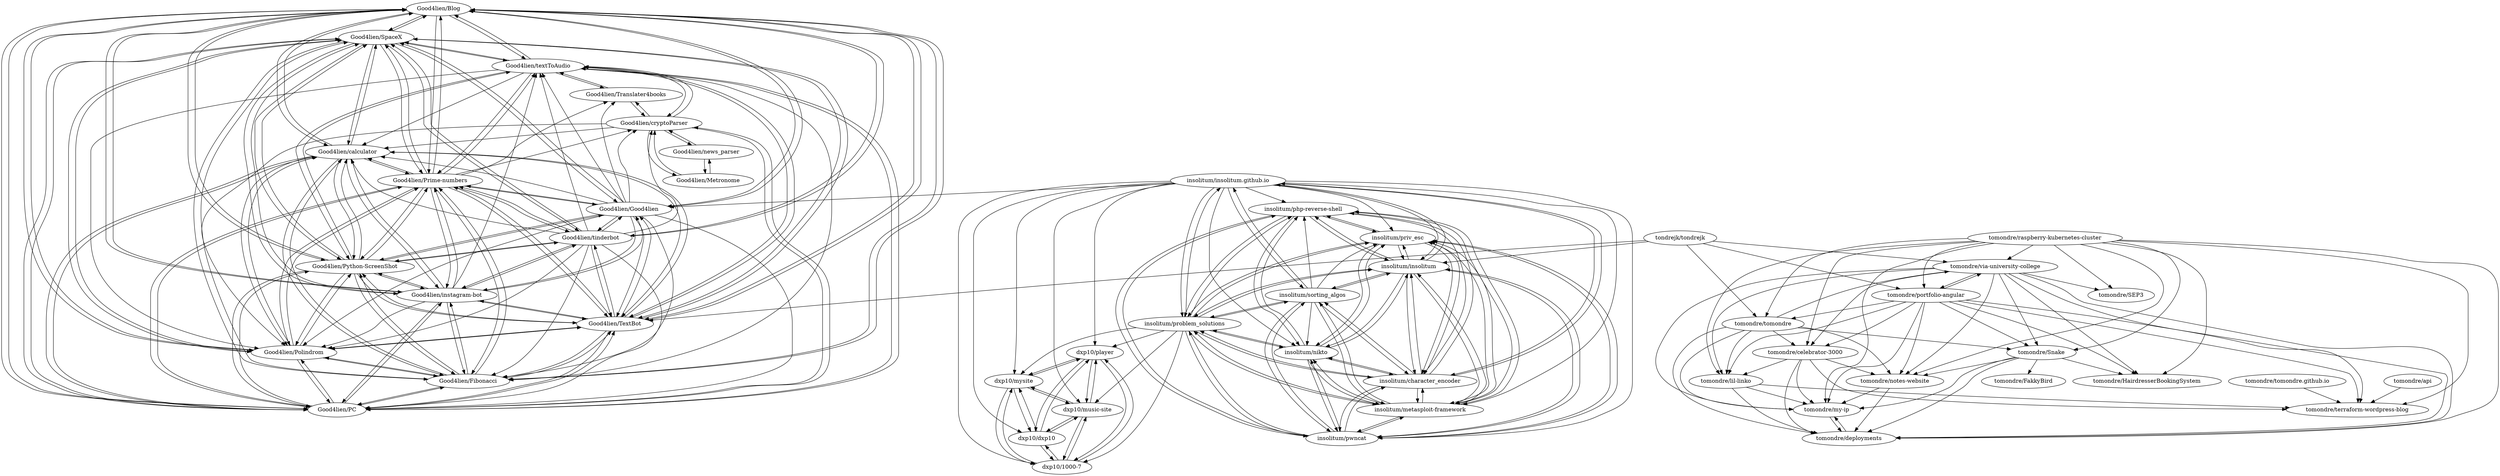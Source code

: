 digraph G {
"Good4lien/Blog" -> "Good4lien/SpaceX"
"Good4lien/Blog" -> "Good4lien/calculator"
"Good4lien/Blog" -> "Good4lien/PC"
"Good4lien/Blog" -> "Good4lien/Fibonacci"
"Good4lien/Blog" -> "Good4lien/Polindrom"
"Good4lien/Blog" -> "Good4lien/TextBot"
"Good4lien/Blog" -> "Good4lien/instagram-bot"
"Good4lien/Blog" -> "Good4lien/Python-ScreenShot"
"Good4lien/Blog" -> "Good4lien/Prime-numbers"
"Good4lien/Blog" -> "Good4lien/tinderbot"
"Good4lien/Blog" -> "Good4lien/Good4lien"
"Good4lien/Blog" -> "Good4lien/textToAudio"
"insolitum/php-reverse-shell" -> "insolitum/priv_esc"
"insolitum/php-reverse-shell" -> "insolitum/nikto"
"insolitum/php-reverse-shell" -> "insolitum/pwncat"
"insolitum/php-reverse-shell" -> "insolitum/metasploit-framework"
"insolitum/php-reverse-shell" -> "insolitum/character_encoder"
"insolitum/php-reverse-shell" -> "insolitum/problem_solutions"
"insolitum/php-reverse-shell" -> "insolitum/insolitum"
"insolitum/priv_esc" -> "insolitum/nikto"
"insolitum/priv_esc" -> "insolitum/php-reverse-shell"
"insolitum/priv_esc" -> "insolitum/pwncat"
"insolitum/priv_esc" -> "insolitum/metasploit-framework"
"insolitum/priv_esc" -> "insolitum/character_encoder"
"insolitum/priv_esc" -> "insolitum/problem_solutions"
"insolitum/priv_esc" -> "insolitum/insolitum"
"insolitum/metasploit-framework" -> "insolitum/php-reverse-shell"
"insolitum/metasploit-framework" -> "insolitum/nikto"
"insolitum/metasploit-framework" -> "insolitum/priv_esc"
"insolitum/metasploit-framework" -> "insolitum/pwncat"
"insolitum/metasploit-framework" -> "insolitum/character_encoder"
"insolitum/metasploit-framework" -> "insolitum/problem_solutions"
"insolitum/metasploit-framework" -> "insolitum/insolitum"
"insolitum/metasploit-framework" -> "insolitum/sorting_algos"
"insolitum/nikto" -> "insolitum/priv_esc"
"insolitum/nikto" -> "insolitum/pwncat"
"insolitum/nikto" -> "insolitum/php-reverse-shell"
"insolitum/nikto" -> "insolitum/metasploit-framework"
"insolitum/nikto" -> "insolitum/character_encoder"
"insolitum/nikto" -> "insolitum/insolitum"
"insolitum/nikto" -> "insolitum/problem_solutions"
"insolitum/pwncat" -> "insolitum/nikto"
"insolitum/pwncat" -> "insolitum/priv_esc"
"insolitum/pwncat" -> "insolitum/php-reverse-shell"
"insolitum/pwncat" -> "insolitum/metasploit-framework"
"insolitum/pwncat" -> "insolitum/character_encoder"
"insolitum/pwncat" -> "insolitum/insolitum"
"insolitum/pwncat" -> "insolitum/problem_solutions"
"insolitum/pwncat" -> "insolitum/sorting_algos"
"tomondre/Snake" -> "tomondre/my-ip"
"tomondre/Snake" -> "tomondre/HairdresserBookingSystem"
"tomondre/Snake" -> "tomondre/FakkyBird"
"tomondre/Snake" -> "tomondre/deployments"
"tomondre/Snake" -> "tomondre/notes-website"
"insolitum/character_encoder" -> "insolitum/pwncat"
"insolitum/character_encoder" -> "insolitum/nikto"
"insolitum/character_encoder" -> "insolitum/priv_esc"
"insolitum/character_encoder" -> "insolitum/php-reverse-shell"
"insolitum/character_encoder" -> "insolitum/metasploit-framework"
"insolitum/character_encoder" -> "insolitum/insolitum"
"insolitum/character_encoder" -> "insolitum/sorting_algos"
"insolitum/character_encoder" -> "insolitum/problem_solutions"
"insolitum/character_encoder" -> "insolitum/insolitum.github.io"
"insolitum/sorting_algos" -> "insolitum/character_encoder"
"insolitum/sorting_algos" -> "insolitum/problem_solutions"
"insolitum/sorting_algos" -> "insolitum/pwncat"
"insolitum/sorting_algos" -> "insolitum/insolitum"
"insolitum/sorting_algos" -> "insolitum/php-reverse-shell"
"insolitum/sorting_algos" -> "insolitum/priv_esc"
"insolitum/sorting_algos" -> "insolitum/nikto"
"insolitum/sorting_algos" -> "insolitum/metasploit-framework"
"insolitum/sorting_algos" -> "insolitum/insolitum.github.io"
"Good4lien/tinderbot" -> "Good4lien/instagram-bot"
"Good4lien/tinderbot" -> "Good4lien/TextBot"
"Good4lien/tinderbot" -> "Good4lien/SpaceX"
"Good4lien/tinderbot" -> "Good4lien/Prime-numbers"
"Good4lien/tinderbot" -> "Good4lien/Polindrom"
"Good4lien/tinderbot" -> "Good4lien/Blog"
"Good4lien/tinderbot" -> "Good4lien/Python-ScreenShot"
"Good4lien/tinderbot" -> "Good4lien/PC"
"Good4lien/tinderbot" -> "Good4lien/calculator"
"Good4lien/tinderbot" -> "Good4lien/Good4lien"
"Good4lien/tinderbot" -> "Good4lien/Fibonacci"
"Good4lien/tinderbot" -> "Good4lien/textToAudio"
"Good4lien/tinderbot" -> "Good4lien/cryptoParser"
"Good4lien/instagram-bot" -> "Good4lien/TextBot"
"Good4lien/instagram-bot" -> "Good4lien/tinderbot"
"Good4lien/instagram-bot" -> "Good4lien/SpaceX"
"Good4lien/instagram-bot" -> "Good4lien/Blog"
"Good4lien/instagram-bot" -> "Good4lien/PC"
"Good4lien/instagram-bot" -> "Good4lien/Polindrom"
"Good4lien/instagram-bot" -> "Good4lien/Good4lien"
"Good4lien/instagram-bot" -> "Good4lien/calculator"
"Good4lien/instagram-bot" -> "Good4lien/Python-ScreenShot"
"Good4lien/instagram-bot" -> "Good4lien/Fibonacci"
"Good4lien/instagram-bot" -> "Good4lien/Prime-numbers"
"Good4lien/instagram-bot" -> "Good4lien/textToAudio"
"Good4lien/calculator" -> "Good4lien/PC"
"Good4lien/calculator" -> "Good4lien/Polindrom"
"Good4lien/calculator" -> "Good4lien/Fibonacci"
"Good4lien/calculator" -> "Good4lien/Python-ScreenShot"
"Good4lien/calculator" -> "Good4lien/SpaceX"
"Good4lien/calculator" -> "Good4lien/Prime-numbers"
"Good4lien/calculator" -> "Good4lien/Blog"
"Good4lien/calculator" -> "Good4lien/TextBot"
"Good4lien/calculator" -> "Good4lien/instagram-bot"
"Good4lien/PC" -> "Good4lien/calculator"
"Good4lien/PC" -> "Good4lien/Polindrom"
"Good4lien/PC" -> "Good4lien/Fibonacci"
"Good4lien/PC" -> "Good4lien/SpaceX"
"Good4lien/PC" -> "Good4lien/Python-ScreenShot"
"Good4lien/PC" -> "Good4lien/Prime-numbers"
"Good4lien/PC" -> "Good4lien/Blog"
"Good4lien/PC" -> "Good4lien/textToAudio"
"Good4lien/PC" -> "Good4lien/instagram-bot"
"Good4lien/PC" -> "Good4lien/TextBot"
"Good4lien/PC" -> "Good4lien/cryptoParser"
"tomondre/raspberry-kubernetes-cluster" -> "tomondre/lil-linko"
"tomondre/raspberry-kubernetes-cluster" -> "tomondre/via-university-college"
"tomondre/raspberry-kubernetes-cluster" -> "tomondre/celebrator-3000"
"tomondre/raspberry-kubernetes-cluster" -> "tomondre/terraform-wordpress-blog"
"tomondre/raspberry-kubernetes-cluster" -> "tomondre/HairdresserBookingSystem"
"tomondre/raspberry-kubernetes-cluster" -> "tomondre/deployments"
"tomondre/raspberry-kubernetes-cluster" -> "tomondre/my-ip"
"tomondre/raspberry-kubernetes-cluster" -> "tomondre/SEP3"
"tomondre/raspberry-kubernetes-cluster" -> "tomondre/portfolio-angular"
"tomondre/raspberry-kubernetes-cluster" -> "tomondre/notes-website"
"tomondre/raspberry-kubernetes-cluster" -> "tomondre/Snake"
"tomondre/raspberry-kubernetes-cluster" -> "tomondre/tomondre"
"tomondre/via-university-college" -> "tomondre/lil-linko"
"tomondre/via-university-college" -> "tomondre/my-ip"
"tomondre/via-university-college" -> "tomondre/terraform-wordpress-blog"
"tomondre/via-university-college" -> "tomondre/celebrator-3000"
"tomondre/via-university-college" -> "tomondre/deployments"
"tomondre/via-university-college" -> "tomondre/portfolio-angular"
"tomondre/via-university-college" -> "tomondre/notes-website"
"tomondre/via-university-college" -> "tomondre/HairdresserBookingSystem"
"tomondre/via-university-college" -> "tomondre/SEP3"
"tomondre/via-university-college" -> "tomondre/Snake"
"tomondre/tomondre.github.io" -> "tomondre/terraform-wordpress-blog"
"insolitum/insolitum.github.io" -> "insolitum/character_encoder"
"insolitum/insolitum.github.io" -> "insolitum/sorting_algos"
"insolitum/insolitum.github.io" -> "insolitum/problem_solutions"
"insolitum/insolitum.github.io" -> "insolitum/insolitum"
"insolitum/insolitum.github.io" -> "insolitum/pwncat"
"insolitum/insolitum.github.io" -> "insolitum/nikto"
"insolitum/insolitum.github.io" -> "insolitum/priv_esc"
"insolitum/insolitum.github.io" -> "insolitum/metasploit-framework"
"insolitum/insolitum.github.io" -> "insolitum/php-reverse-shell"
"insolitum/insolitum.github.io" -> "dxp10/mysite"
"insolitum/insolitum.github.io" -> "dxp10/music-site"
"insolitum/insolitum.github.io" -> "dxp10/1000-7"
"insolitum/insolitum.github.io" -> "dxp10/player"
"insolitum/insolitum.github.io" -> "dxp10/dxp10"
"insolitum/insolitum.github.io" -> "Good4lien/Good4lien"
"tomondre/tomondre" -> "tomondre/notes-website"
"tomondre/tomondre" -> "tomondre/celebrator-3000"
"tomondre/tomondre" -> "tomondre/deployments"
"tomondre/tomondre" -> "tomondre/my-ip"
"tomondre/tomondre" -> "tomondre/lil-linko"
"tomondre/tomondre" -> "tomondre/Snake"
"tomondre/tomondre" -> "tomondre/via-university-college"
"insolitum/insolitum" -> "insolitum/character_encoder"
"insolitum/insolitum" -> "insolitum/pwncat"
"insolitum/insolitum" -> "insolitum/nikto"
"insolitum/insolitum" -> "insolitum/priv_esc"
"insolitum/insolitum" -> "insolitum/php-reverse-shell"
"insolitum/insolitum" -> "insolitum/problem_solutions"
"insolitum/insolitum" -> "insolitum/metasploit-framework"
"insolitum/insolitum" -> "insolitum/sorting_algos"
"insolitum/insolitum" -> "insolitum/insolitum.github.io"
"insolitum/problem_solutions" -> "insolitum/character_encoder"
"insolitum/problem_solutions" -> "insolitum/pwncat"
"insolitum/problem_solutions" -> "insolitum/sorting_algos"
"insolitum/problem_solutions" -> "insolitum/nikto"
"insolitum/problem_solutions" -> "insolitum/php-reverse-shell"
"insolitum/problem_solutions" -> "insolitum/priv_esc"
"insolitum/problem_solutions" -> "insolitum/metasploit-framework"
"insolitum/problem_solutions" -> "insolitum/insolitum"
"insolitum/problem_solutions" -> "insolitum/insolitum.github.io"
"insolitum/problem_solutions" -> "dxp10/mysite"
"insolitum/problem_solutions" -> "dxp10/music-site"
"insolitum/problem_solutions" -> "dxp10/1000-7"
"insolitum/problem_solutions" -> "dxp10/player"
"tondrejk/tondrejk" -> "tomondre/tomondre"
"tondrejk/tondrejk" -> "tomondre/via-university-college"
"tondrejk/tondrejk" -> "tomondre/portfolio-angular"
"tondrejk/tondrejk" -> "Good4lien/TextBot"
"tondrejk/tondrejk" -> "insolitum/insolitum"
"tomondre/api" -> "tomondre/terraform-wordpress-blog"
"tomondre/portfolio-angular" -> "tomondre/via-university-college"
"tomondre/portfolio-angular" -> "tomondre/celebrator-3000"
"tomondre/portfolio-angular" -> "tomondre/my-ip"
"tomondre/portfolio-angular" -> "tomondre/tomondre"
"tomondre/portfolio-angular" -> "tomondre/notes-website"
"tomondre/portfolio-angular" -> "tomondre/lil-linko"
"tomondre/portfolio-angular" -> "tomondre/deployments"
"tomondre/portfolio-angular" -> "tomondre/terraform-wordpress-blog"
"tomondre/portfolio-angular" -> "tomondre/HairdresserBookingSystem"
"tomondre/portfolio-angular" -> "tomondre/Snake"
"tomondre/celebrator-3000" -> "tomondre/my-ip"
"tomondre/celebrator-3000" -> "tomondre/terraform-wordpress-blog"
"tomondre/celebrator-3000" -> "tomondre/notes-website"
"tomondre/celebrator-3000" -> "tomondre/deployments"
"tomondre/celebrator-3000" -> "tomondre/lil-linko"
"tomondre/deployments" -> "tomondre/my-ip"
"tomondre/my-ip" -> "tomondre/deployments"
"tomondre/notes-website" -> "tomondre/my-ip"
"tomondre/notes-website" -> "tomondre/deployments"
"tomondre/lil-linko" -> "tomondre/deployments"
"tomondre/lil-linko" -> "tomondre/my-ip"
"tomondre/lil-linko" -> "tomondre/terraform-wordpress-blog"
"Good4lien/Fibonacci" -> "Good4lien/Polindrom"
"Good4lien/Fibonacci" -> "Good4lien/PC"
"Good4lien/Fibonacci" -> "Good4lien/calculator"
"Good4lien/Fibonacci" -> "Good4lien/Python-ScreenShot"
"Good4lien/Fibonacci" -> "Good4lien/SpaceX"
"Good4lien/Fibonacci" -> "Good4lien/Prime-numbers"
"Good4lien/Fibonacci" -> "Good4lien/Blog"
"Good4lien/Fibonacci" -> "Good4lien/TextBot"
"Good4lien/Fibonacci" -> "Good4lien/instagram-bot"
"Good4lien/Good4lien" -> "Good4lien/TextBot"
"Good4lien/Good4lien" -> "Good4lien/Python-ScreenShot"
"Good4lien/Good4lien" -> "Good4lien/Prime-numbers"
"Good4lien/Good4lien" -> "Good4lien/instagram-bot"
"Good4lien/Good4lien" -> "Good4lien/SpaceX"
"Good4lien/Good4lien" -> "Good4lien/Polindrom"
"Good4lien/Good4lien" -> "Good4lien/Fibonacci"
"Good4lien/Good4lien" -> "Good4lien/tinderbot"
"Good4lien/Good4lien" -> "Good4lien/Blog"
"Good4lien/Good4lien" -> "Good4lien/PC"
"Good4lien/Good4lien" -> "Good4lien/calculator"
"Good4lien/Good4lien" -> "Good4lien/textToAudio"
"Good4lien/Good4lien" -> "Good4lien/Translater4books"
"Good4lien/Good4lien" -> "Good4lien/cryptoParser"
"Good4lien/Python-ScreenShot" -> "Good4lien/Polindrom"
"Good4lien/Python-ScreenShot" -> "Good4lien/Prime-numbers"
"Good4lien/Python-ScreenShot" -> "Good4lien/Fibonacci"
"Good4lien/Python-ScreenShot" -> "Good4lien/PC"
"Good4lien/Python-ScreenShot" -> "Good4lien/SpaceX"
"Good4lien/Python-ScreenShot" -> "Good4lien/TextBot"
"Good4lien/Python-ScreenShot" -> "Good4lien/calculator"
"Good4lien/Python-ScreenShot" -> "Good4lien/Good4lien"
"Good4lien/Python-ScreenShot" -> "Good4lien/textToAudio"
"Good4lien/Python-ScreenShot" -> "Good4lien/Blog"
"Good4lien/Python-ScreenShot" -> "Good4lien/instagram-bot"
"Good4lien/Python-ScreenShot" -> "Good4lien/tinderbot"
"dxp10/dxp10" -> "dxp10/1000-7"
"dxp10/dxp10" -> "dxp10/music-site"
"dxp10/dxp10" -> "dxp10/player"
"dxp10/dxp10" -> "dxp10/mysite"
"dxp10/mysite" -> "dxp10/1000-7"
"dxp10/mysite" -> "dxp10/music-site"
"dxp10/mysite" -> "dxp10/player"
"dxp10/mysite" -> "dxp10/dxp10"
"dxp10/music-site" -> "dxp10/1000-7"
"dxp10/music-site" -> "dxp10/mysite"
"dxp10/music-site" -> "dxp10/dxp10"
"dxp10/music-site" -> "dxp10/player"
"dxp10/1000-7" -> "dxp10/dxp10"
"dxp10/1000-7" -> "dxp10/music-site"
"dxp10/1000-7" -> "dxp10/player"
"dxp10/1000-7" -> "dxp10/mysite"
"dxp10/player" -> "dxp10/1000-7"
"dxp10/player" -> "dxp10/dxp10"
"dxp10/player" -> "dxp10/mysite"
"dxp10/player" -> "dxp10/music-site"
"Good4lien/Polindrom" -> "Good4lien/Fibonacci"
"Good4lien/Polindrom" -> "Good4lien/PC"
"Good4lien/Polindrom" -> "Good4lien/SpaceX"
"Good4lien/Polindrom" -> "Good4lien/calculator"
"Good4lien/Polindrom" -> "Good4lien/Python-ScreenShot"
"Good4lien/Polindrom" -> "Good4lien/Prime-numbers"
"Good4lien/Polindrom" -> "Good4lien/TextBot"
"Good4lien/Polindrom" -> "Good4lien/Blog"
"Good4lien/TextBot" -> "Good4lien/Python-ScreenShot"
"Good4lien/TextBot" -> "Good4lien/SpaceX"
"Good4lien/TextBot" -> "Good4lien/instagram-bot"
"Good4lien/TextBot" -> "Good4lien/Prime-numbers"
"Good4lien/TextBot" -> "Good4lien/Good4lien"
"Good4lien/TextBot" -> "Good4lien/Polindrom"
"Good4lien/TextBot" -> "Good4lien/tinderbot"
"Good4lien/TextBot" -> "Good4lien/Blog"
"Good4lien/TextBot" -> "Good4lien/Fibonacci"
"Good4lien/TextBot" -> "Good4lien/calculator"
"Good4lien/TextBot" -> "Good4lien/PC"
"Good4lien/TextBot" -> "Good4lien/textToAudio"
"Good4lien/SpaceX" -> "Good4lien/Polindrom"
"Good4lien/SpaceX" -> "Good4lien/Fibonacci"
"Good4lien/SpaceX" -> "Good4lien/PC"
"Good4lien/SpaceX" -> "Good4lien/Python-ScreenShot"
"Good4lien/SpaceX" -> "Good4lien/TextBot"
"Good4lien/SpaceX" -> "Good4lien/Prime-numbers"
"Good4lien/SpaceX" -> "Good4lien/calculator"
"Good4lien/SpaceX" -> "Good4lien/Blog"
"Good4lien/SpaceX" -> "Good4lien/tinderbot"
"Good4lien/SpaceX" -> "Good4lien/instagram-bot"
"Good4lien/SpaceX" -> "Good4lien/Good4lien"
"Good4lien/SpaceX" -> "Good4lien/textToAudio"
"Good4lien/Prime-numbers" -> "Good4lien/Python-ScreenShot"
"Good4lien/Prime-numbers" -> "Good4lien/Polindrom"
"Good4lien/Prime-numbers" -> "Good4lien/Fibonacci"
"Good4lien/Prime-numbers" -> "Good4lien/PC"
"Good4lien/Prime-numbers" -> "Good4lien/SpaceX"
"Good4lien/Prime-numbers" -> "Good4lien/TextBot"
"Good4lien/Prime-numbers" -> "Good4lien/calculator"
"Good4lien/Prime-numbers" -> "Good4lien/textToAudio"
"Good4lien/Prime-numbers" -> "Good4lien/Good4lien"
"Good4lien/Prime-numbers" -> "Good4lien/Blog"
"Good4lien/Prime-numbers" -> "Good4lien/tinderbot"
"Good4lien/Prime-numbers" -> "Good4lien/instagram-bot"
"Good4lien/Prime-numbers" -> "Good4lien/cryptoParser"
"Good4lien/Prime-numbers" -> "Good4lien/Translater4books"
"Good4lien/cryptoParser" -> "Good4lien/Translater4books"
"Good4lien/cryptoParser" -> "Good4lien/news_parser"
"Good4lien/cryptoParser" -> "Good4lien/PC"
"Good4lien/cryptoParser" -> "Good4lien/Metronome"
"Good4lien/cryptoParser" -> "Good4lien/Polindrom"
"Good4lien/cryptoParser" -> "Good4lien/textToAudio"
"Good4lien/cryptoParser" -> "Good4lien/calculator"
"Good4lien/news_parser" -> "Good4lien/Metronome"
"Good4lien/news_parser" -> "Good4lien/cryptoParser"
"Good4lien/Metronome" -> "Good4lien/news_parser"
"Good4lien/Metronome" -> "Good4lien/cryptoParser"
"Good4lien/textToAudio" -> "Good4lien/Prime-numbers"
"Good4lien/textToAudio" -> "Good4lien/PC"
"Good4lien/textToAudio" -> "Good4lien/Python-ScreenShot"
"Good4lien/textToAudio" -> "Good4lien/Polindrom"
"Good4lien/textToAudio" -> "Good4lien/SpaceX"
"Good4lien/textToAudio" -> "Good4lien/Translater4books"
"Good4lien/textToAudio" -> "Good4lien/Fibonacci"
"Good4lien/textToAudio" -> "Good4lien/cryptoParser"
"Good4lien/textToAudio" -> "Good4lien/calculator"
"Good4lien/textToAudio" -> "Good4lien/TextBot"
"Good4lien/textToAudio" -> "Good4lien/Blog"
"Good4lien/Translater4books" -> "Good4lien/cryptoParser"
"Good4lien/Translater4books" -> "Good4lien/textToAudio"
"Good4lien/Blog" ["l"="2.035,47.3"]
"Good4lien/SpaceX" ["l"="2.042,47.306"]
"Good4lien/calculator" ["l"="2.038,47.289"]
"Good4lien/PC" ["l"="2.042,47.294"]
"Good4lien/Fibonacci" ["l"="2.028,47.293"]
"Good4lien/Polindrom" ["l"="2.049,47.292"]
"Good4lien/TextBot" ["l"="2.059,47.299"]
"Good4lien/instagram-bot" ["l"="2.021,47.301"]
"Good4lien/Python-ScreenShot" ["l"="2.032,47.307"]
"Good4lien/Prime-numbers" ["l"="2.046,47.299"]
"Good4lien/tinderbot" ["l"="2.036,47.314"]
"Good4lien/Good4lien" ["l"="2.052,47.316"]
"Good4lien/textToAudio" ["l"="2.055,47.307"]
"insolitum/php-reverse-shell" ["l"="2.04,47.393"]
"insolitum/priv_esc" ["l"="2.07,47.394"]
"insolitum/nikto" ["l"="2.057,47.393"]
"insolitum/pwncat" ["l"="2.045,47.402"]
"insolitum/metasploit-framework" ["l"="2.062,47.402"]
"insolitum/character_encoder" ["l"="2.049,47.386"]
"insolitum/problem_solutions" ["l"="2.077,47.409"]
"insolitum/insolitum" ["l"="2.07,47.381"]
"insolitum/sorting_algos" ["l"="2.052,47.414"]
"tomondre/Snake" ["l"="2.194,47.313"]
"tomondre/my-ip" ["l"="2.188,47.303"]
"tomondre/HairdresserBookingSystem" ["l"="2.201,47.304"]
"tomondre/FakkyBird" ["l"="2.218,47.319"]
"tomondre/deployments" ["l"="2.178,47.306"]
"tomondre/notes-website" ["l"="2.182,47.312"]
"insolitum/insolitum.github.io" ["l"="2.094,47.392"]
"Good4lien/cryptoParser" ["l"="2.065,47.292"]
"tomondre/raspberry-kubernetes-cluster" ["l"="2.194,47.295"]
"tomondre/lil-linko" ["l"="2.168,47.292"]
"tomondre/via-university-college" ["l"="2.177,47.299"]
"tomondre/celebrator-3000" ["l"="2.179,47.292"]
"tomondre/terraform-wordpress-blog" ["l"="2.182,47.281"]
"tomondre/SEP3" ["l"="2.206,47.288"]
"tomondre/portfolio-angular" ["l"="2.164,47.301"]
"tomondre/tomondre" ["l"="2.167,47.311"]
"tomondre/tomondre.github.io" ["l"="2.202,47.267"]
"dxp10/mysite" ["l"="2.111,47.422"]
"dxp10/music-site" ["l"="2.128,47.421"]
"dxp10/1000-7" ["l"="2.125,47.405"]
"dxp10/player" ["l"="2.114,47.412"]
"dxp10/dxp10" ["l"="2.14,47.412"]
"tondrejk/tondrejk" ["l"="2.125,47.321"]
"tomondre/api" ["l"="2.181,47.262"]
"Good4lien/Translater4books" ["l"="2.074,47.304"]
"Good4lien/news_parser" ["l"="2.067,47.275"]
"Good4lien/Metronome" ["l"="2.082,47.28"]
}